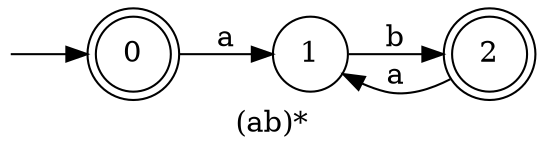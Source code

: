 digraph finite_state_machine {
  rankdir=LR;  
  size="8,5"  label="(ab)*"  node [shape = doublecircle]; "0" "2";
  node [shape = circle];
  __I__ [label="", style=invis, width=0]
  __I__ -> "0"
  "0" -> "1" [label = a];
  "2" -> "1" [label = a];
  "1" -> "2" [label = b];
}
